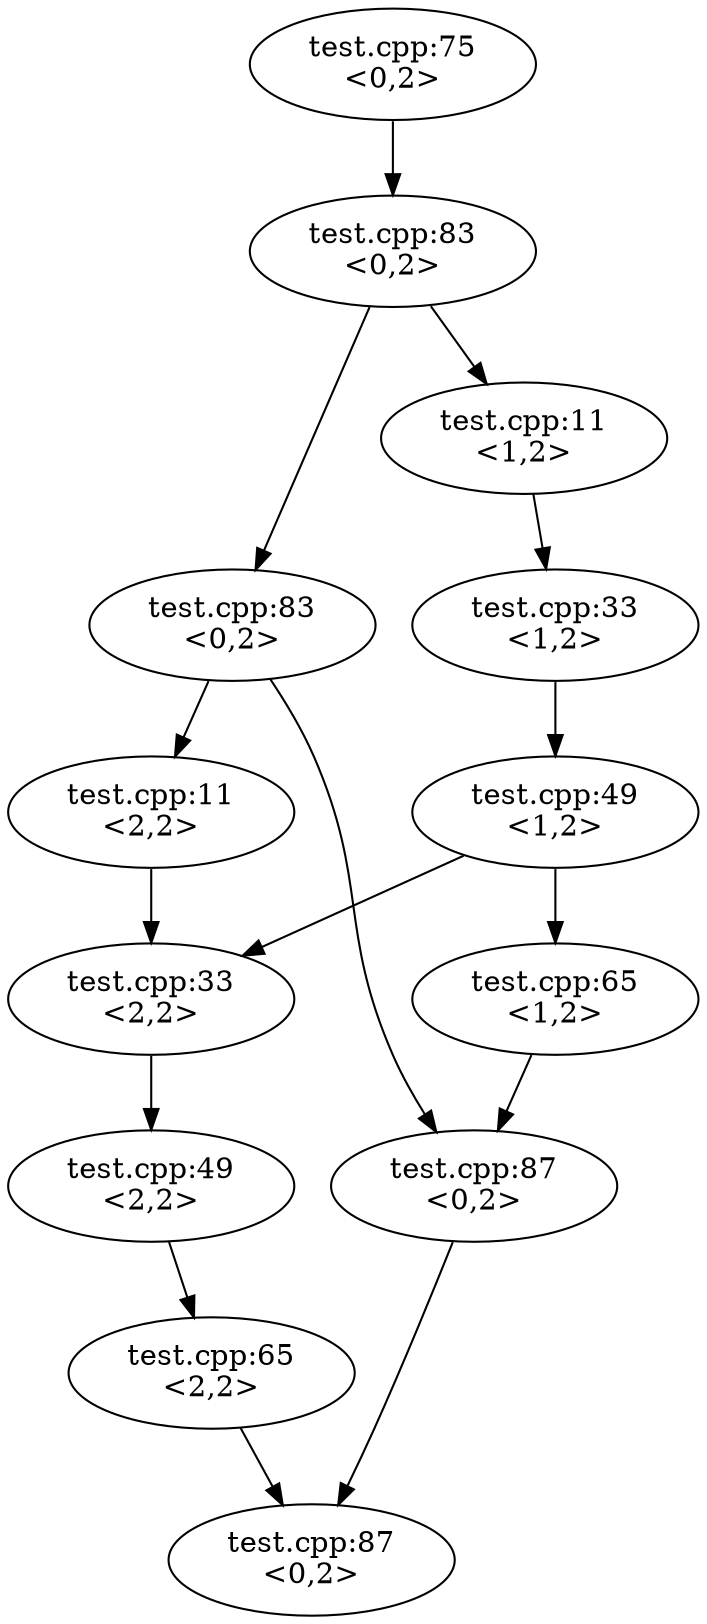 digraph G {
  n1 -> n2;
  n2 -> n3;
  n2 -> n4;
  n4 -> n5;
  n3 -> n6;
  n6 -> n7;
  n7 -> n8;
  n4 -> n9;
  n8 -> n9;
  n5 -> n10;
  n7 -> n10;
  n10 -> n11;
  n11 -> n12;
  n9 -> n13;
  n12 -> n13;
  n1 [label="test.cpp:75\n<0,2>"];
  n2 [label="test.cpp:83\n<0,2>"];
  n3 [label="test.cpp:11\n<1,2>"];
  n4 [label="test.cpp:83\n<0,2>"];
  n5 [label="test.cpp:11\n<2,2>"];
  n6 [label="test.cpp:33\n<1,2>"];
  n7 [label="test.cpp:49\n<1,2>"];
  n8 [label="test.cpp:65\n<1,2>"];
  n9 [label="test.cpp:87\n<0,2>"];
  n10 [label="test.cpp:33\n<2,2>"];
  n11 [label="test.cpp:49\n<2,2>"];
  n12 [label="test.cpp:65\n<2,2>"];
  n13 [label="test.cpp:87\n<0,2>"];
}
